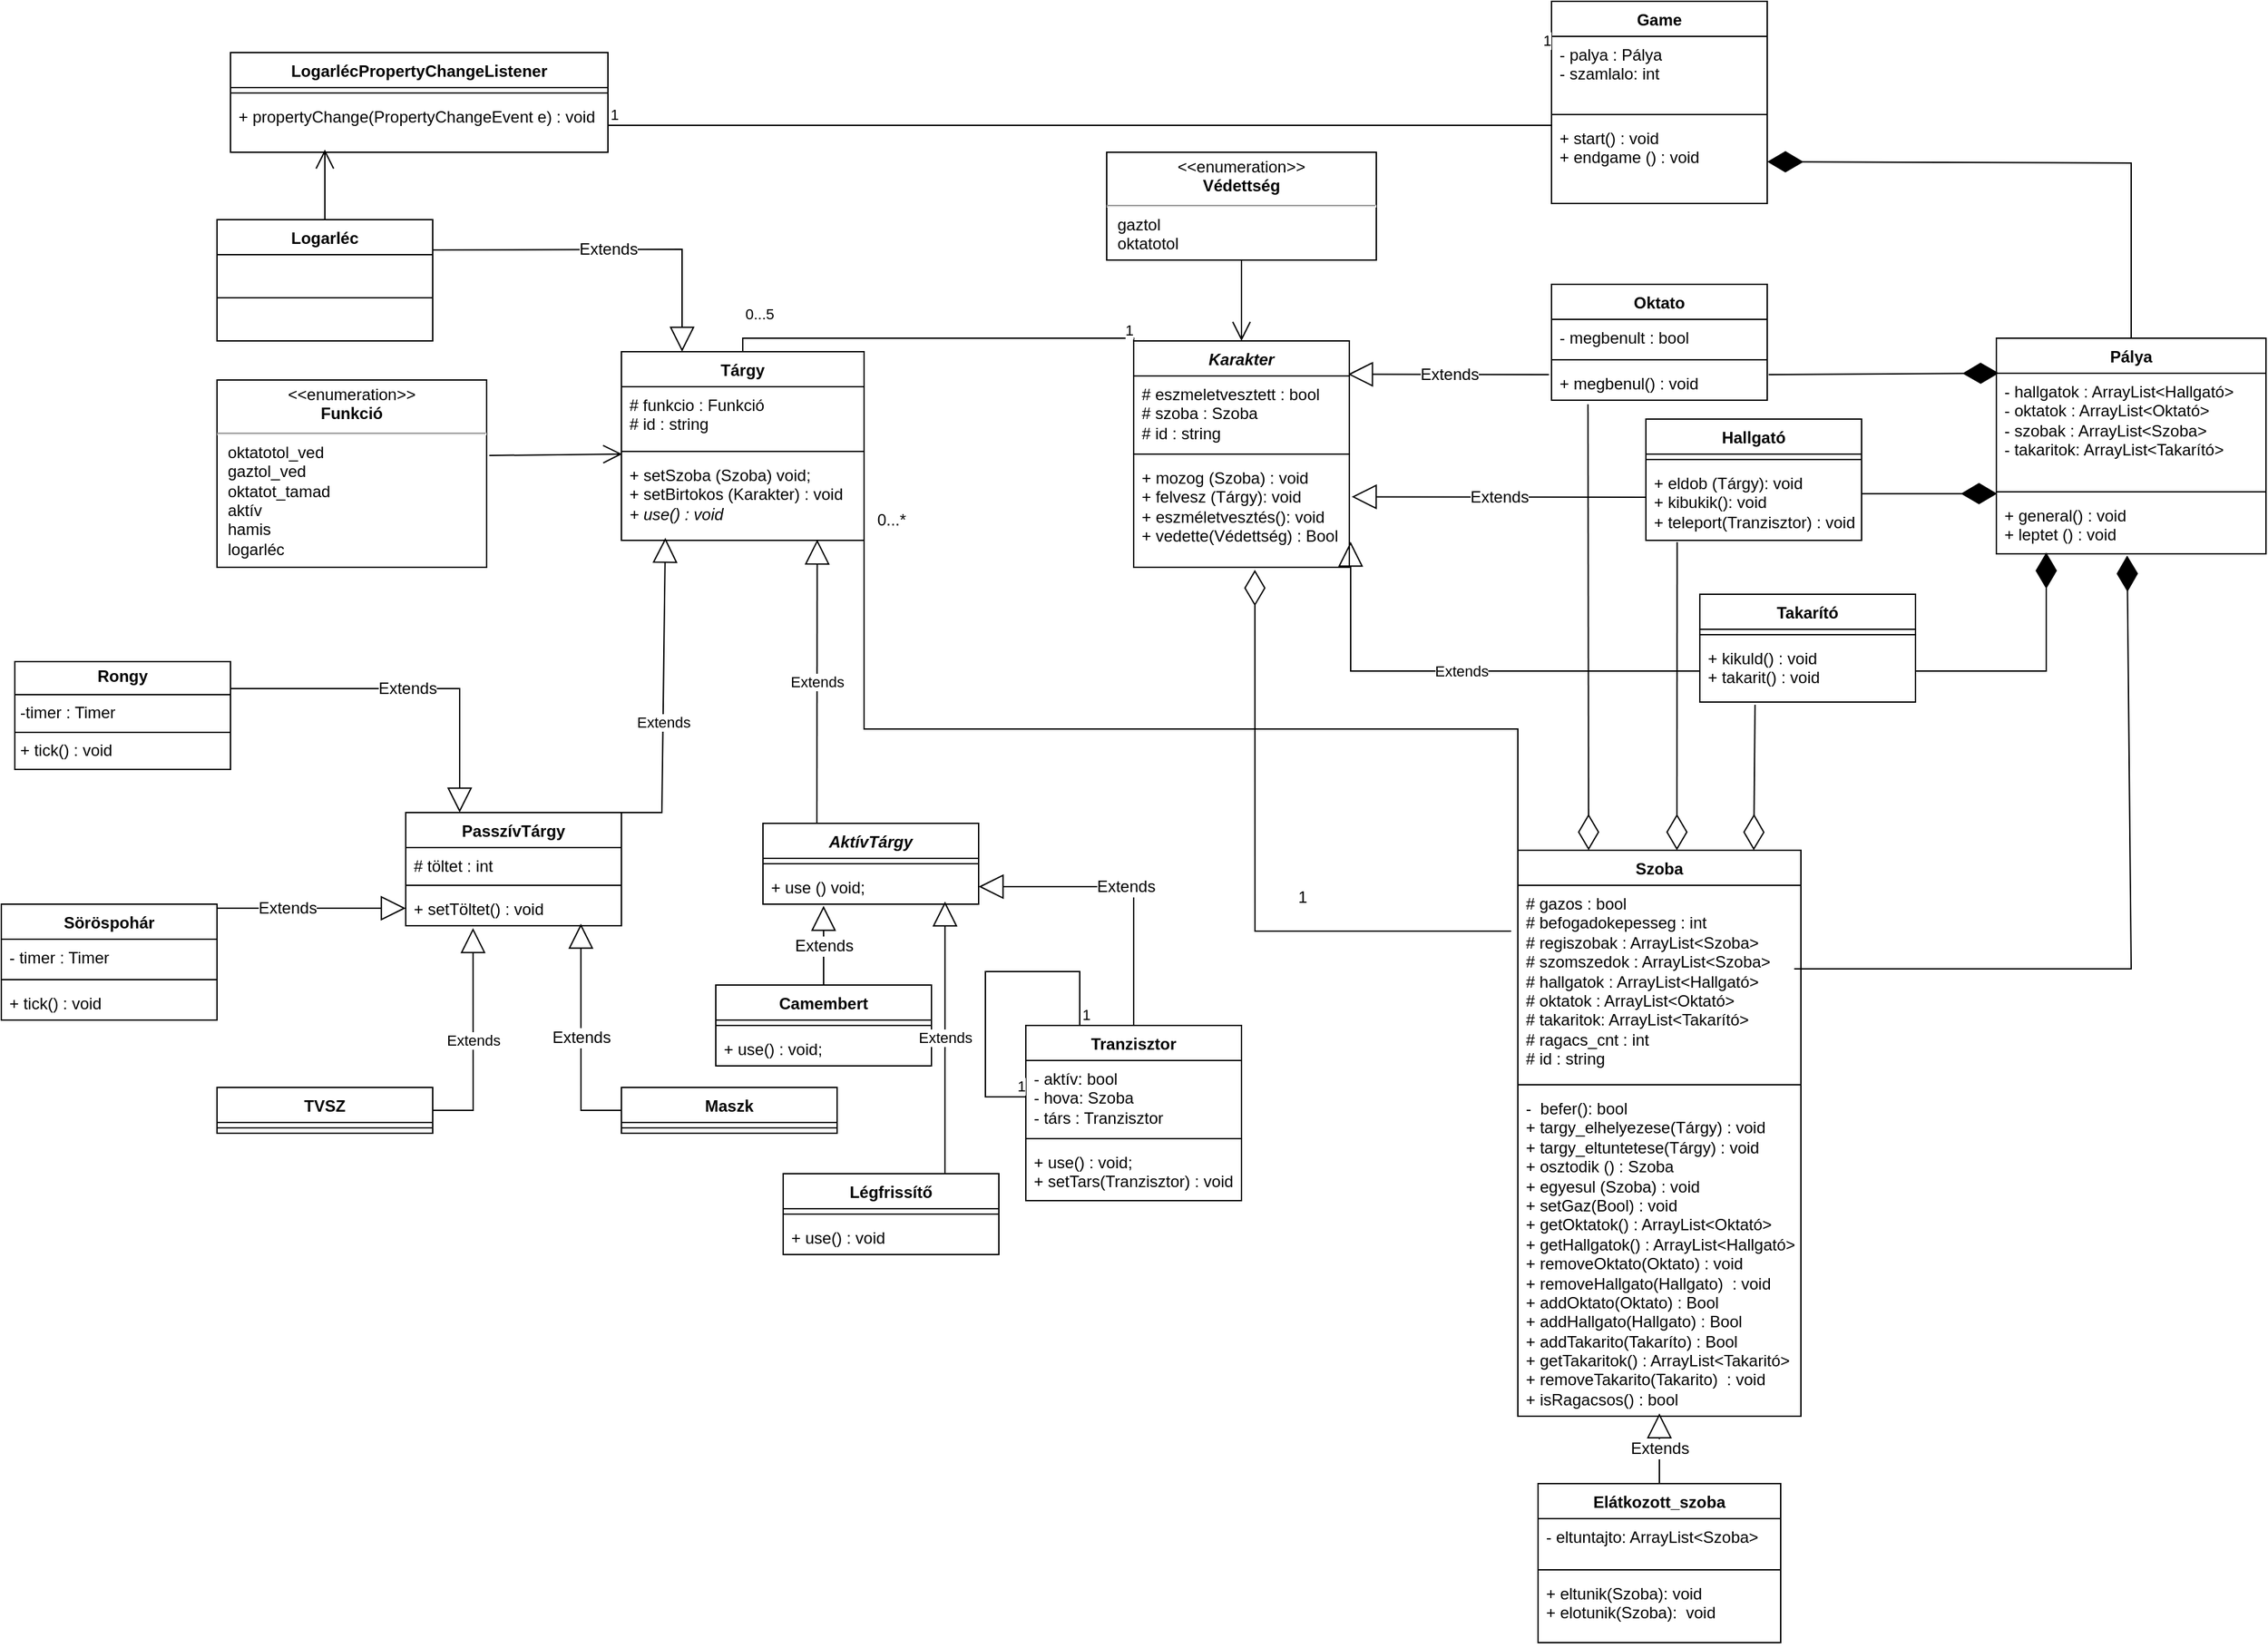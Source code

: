<mxfile version="24.2.2" type="device">
  <diagram id="C5RBs43oDa-KdzZeNtuy" name="Page-1">
    <mxGraphModel dx="3623" dy="2047" grid="1" gridSize="10" guides="1" tooltips="1" connect="1" arrows="1" fold="1" page="1" pageScale="1" pageWidth="827" pageHeight="1169" math="0" shadow="0">
      <root>
        <mxCell id="WIyWlLk6GJQsqaUBKTNV-0" />
        <mxCell id="WIyWlLk6GJQsqaUBKTNV-1" parent="WIyWlLk6GJQsqaUBKTNV-0" />
        <mxCell id="liVg2b1eHVzyyDHq6AiH-12" value="Hallgató" style="swimlane;fontStyle=1;align=center;verticalAlign=top;childLayout=stackLayout;horizontal=1;startSize=26;horizontalStack=0;resizeParent=1;resizeParentMax=0;resizeLast=0;collapsible=1;marginBottom=0;whiteSpace=wrap;html=1;" parent="WIyWlLk6GJQsqaUBKTNV-1" vertex="1">
          <mxGeometry x="-360" y="-360" width="160" height="90" as="geometry" />
        </mxCell>
        <mxCell id="liVg2b1eHVzyyDHq6AiH-14" value="" style="line;strokeWidth=1;fillColor=none;align=left;verticalAlign=middle;spacingTop=-1;spacingLeft=3;spacingRight=3;rotatable=0;labelPosition=right;points=[];portConstraint=eastwest;strokeColor=inherit;" parent="liVg2b1eHVzyyDHq6AiH-12" vertex="1">
          <mxGeometry y="26" width="160" height="8" as="geometry" />
        </mxCell>
        <mxCell id="liVg2b1eHVzyyDHq6AiH-15" value="+ eldob (Tárgy): void&lt;div&gt;+ kibukik(): void&lt;/div&gt;&lt;div&gt;+ teleport(Tranzisztor) : void&lt;br&gt;&lt;/div&gt;" style="text;strokeColor=none;fillColor=none;align=left;verticalAlign=top;spacingLeft=4;spacingRight=4;overflow=hidden;rotatable=0;points=[[0,0.5],[1,0.5]];portConstraint=eastwest;whiteSpace=wrap;html=1;" parent="liVg2b1eHVzyyDHq6AiH-12" vertex="1">
          <mxGeometry y="34" width="160" height="56" as="geometry" />
        </mxCell>
        <mxCell id="liVg2b1eHVzyyDHq6AiH-16" value="Extends" style="endArrow=block;endSize=16;endFill=0;html=1;rounded=0;fontSize=12;exitX=-0.012;exitY=0.269;exitDx=0;exitDy=0;entryX=0.994;entryY=-0.023;entryDx=0;entryDy=0;entryPerimeter=0;exitPerimeter=0;" parent="WIyWlLk6GJQsqaUBKTNV-1" source="n3vKGOncC0SrfQGByX44-4" target="liVg2b1eHVzyyDHq6AiH-5" edge="1">
          <mxGeometry width="160" relative="1" as="geometry">
            <mxPoint x="-430" y="-389" as="sourcePoint" />
            <mxPoint x="620" y="510" as="targetPoint" />
          </mxGeometry>
        </mxCell>
        <mxCell id="liVg2b1eHVzyyDHq6AiH-17" value="Extends" style="endArrow=block;endSize=16;endFill=0;html=1;rounded=0;fontSize=12;entryX=1.011;entryY=0.346;entryDx=0;entryDy=0;entryPerimeter=0;" parent="WIyWlLk6GJQsqaUBKTNV-1" target="liVg2b1eHVzyyDHq6AiH-7" edge="1">
          <mxGeometry width="160" relative="1" as="geometry">
            <mxPoint x="-360" y="-302" as="sourcePoint" />
            <mxPoint x="220" y="360" as="targetPoint" />
          </mxGeometry>
        </mxCell>
        <mxCell id="liVg2b1eHVzyyDHq6AiH-18" value="Tárgy" style="swimlane;fontStyle=1;align=center;verticalAlign=top;childLayout=stackLayout;horizontal=1;startSize=26;horizontalStack=0;resizeParent=1;resizeParentMax=0;resizeLast=0;collapsible=1;marginBottom=0;whiteSpace=wrap;html=1;" parent="WIyWlLk6GJQsqaUBKTNV-1" vertex="1">
          <mxGeometry x="-1120" y="-410" width="180" height="140" as="geometry" />
        </mxCell>
        <mxCell id="liVg2b1eHVzyyDHq6AiH-19" value="&lt;div&gt;&lt;span style=&quot;background-color: initial;&quot;&gt;# funkcio : Funkció&lt;/span&gt;&lt;br&gt;&lt;/div&gt;&lt;div&gt;# id : string&lt;/div&gt;" style="text;strokeColor=none;fillColor=none;align=left;verticalAlign=top;spacingLeft=4;spacingRight=4;overflow=hidden;rotatable=0;points=[[0,0.5],[1,0.5]];portConstraint=eastwest;whiteSpace=wrap;html=1;" parent="liVg2b1eHVzyyDHq6AiH-18" vertex="1">
          <mxGeometry y="26" width="180" height="44" as="geometry" />
        </mxCell>
        <mxCell id="liVg2b1eHVzyyDHq6AiH-20" value="" style="line;strokeWidth=1;fillColor=none;align=left;verticalAlign=middle;spacingTop=-1;spacingLeft=3;spacingRight=3;rotatable=0;labelPosition=right;points=[];portConstraint=eastwest;strokeColor=inherit;" parent="liVg2b1eHVzyyDHq6AiH-18" vertex="1">
          <mxGeometry y="70" width="180" height="8" as="geometry" />
        </mxCell>
        <mxCell id="liVg2b1eHVzyyDHq6AiH-21" value="+ setSzoba (Szoba) void;&lt;div&gt;+ setBirtokos (Karakter) : void&lt;/div&gt;&lt;div&gt;&lt;i&gt;+ use() : void&lt;/i&gt;&lt;/div&gt;&lt;div&gt;&lt;br&gt;&lt;/div&gt;" style="text;strokeColor=none;fillColor=none;align=left;verticalAlign=top;spacingLeft=4;spacingRight=4;overflow=hidden;rotatable=0;points=[[0,0.5],[1,0.5]];portConstraint=eastwest;whiteSpace=wrap;html=1;" parent="liVg2b1eHVzyyDHq6AiH-18" vertex="1">
          <mxGeometry y="78" width="180" height="62" as="geometry" />
        </mxCell>
        <mxCell id="liVg2b1eHVzyyDHq6AiH-22" value="Camembert" style="swimlane;fontStyle=1;align=center;verticalAlign=top;childLayout=stackLayout;horizontal=1;startSize=26;horizontalStack=0;resizeParent=1;resizeParentMax=0;resizeLast=0;collapsible=1;marginBottom=0;whiteSpace=wrap;html=1;" parent="WIyWlLk6GJQsqaUBKTNV-1" vertex="1">
          <mxGeometry x="-1050" y="60" width="160" height="60" as="geometry" />
        </mxCell>
        <mxCell id="liVg2b1eHVzyyDHq6AiH-24" value="" style="line;strokeWidth=1;fillColor=none;align=left;verticalAlign=middle;spacingTop=-1;spacingLeft=3;spacingRight=3;rotatable=0;labelPosition=right;points=[];portConstraint=eastwest;strokeColor=inherit;" parent="liVg2b1eHVzyyDHq6AiH-22" vertex="1">
          <mxGeometry y="26" width="160" height="8" as="geometry" />
        </mxCell>
        <mxCell id="liVg2b1eHVzyyDHq6AiH-25" value="+ use() : void;" style="text;strokeColor=none;fillColor=none;align=left;verticalAlign=top;spacingLeft=4;spacingRight=4;overflow=hidden;rotatable=0;points=[[0,0.5],[1,0.5]];portConstraint=eastwest;whiteSpace=wrap;html=1;" parent="liVg2b1eHVzyyDHq6AiH-22" vertex="1">
          <mxGeometry y="34" width="160" height="26" as="geometry" />
        </mxCell>
        <mxCell id="liVg2b1eHVzyyDHq6AiH-26" value="Tranzisztor" style="swimlane;fontStyle=1;align=center;verticalAlign=top;childLayout=stackLayout;horizontal=1;startSize=26;horizontalStack=0;resizeParent=1;resizeParentMax=0;resizeLast=0;collapsible=1;marginBottom=0;whiteSpace=wrap;html=1;" parent="WIyWlLk6GJQsqaUBKTNV-1" vertex="1">
          <mxGeometry x="-820" y="90" width="160" height="130" as="geometry" />
        </mxCell>
        <mxCell id="liVg2b1eHVzyyDHq6AiH-27" value="- aktív: bool&lt;br&gt;- hova: Szoba&lt;div&gt;- társ : Tranzisztor&lt;/div&gt;" style="text;strokeColor=none;fillColor=none;align=left;verticalAlign=top;spacingLeft=4;spacingRight=4;overflow=hidden;rotatable=0;points=[[0,0.5],[1,0.5]];portConstraint=eastwest;whiteSpace=wrap;html=1;" parent="liVg2b1eHVzyyDHq6AiH-26" vertex="1">
          <mxGeometry y="26" width="160" height="54" as="geometry" />
        </mxCell>
        <mxCell id="liVg2b1eHVzyyDHq6AiH-28" value="" style="line;strokeWidth=1;fillColor=none;align=left;verticalAlign=middle;spacingTop=-1;spacingLeft=3;spacingRight=3;rotatable=0;labelPosition=right;points=[];portConstraint=eastwest;strokeColor=inherit;" parent="liVg2b1eHVzyyDHq6AiH-26" vertex="1">
          <mxGeometry y="80" width="160" height="8" as="geometry" />
        </mxCell>
        <mxCell id="liVg2b1eHVzyyDHq6AiH-29" value="+ use() : void;&lt;div&gt;+ setTars(Tranzisztor) : void&lt;/div&gt;&lt;div&gt;&lt;br&gt;&lt;/div&gt;" style="text;strokeColor=none;fillColor=none;align=left;verticalAlign=top;spacingLeft=4;spacingRight=4;overflow=hidden;rotatable=0;points=[[0,0.5],[1,0.5]];portConstraint=eastwest;whiteSpace=wrap;html=1;" parent="liVg2b1eHVzyyDHq6AiH-26" vertex="1">
          <mxGeometry y="88" width="160" height="42" as="geometry" />
        </mxCell>
        <mxCell id="Wf1U9Wc8xrtjNbDkt5ti-0" value="" style="endArrow=none;html=1;edgeStyle=orthogonalEdgeStyle;rounded=0;exitX=0.25;exitY=0;exitDx=0;exitDy=0;entryX=0;entryY=0.5;entryDx=0;entryDy=0;" parent="liVg2b1eHVzyyDHq6AiH-26" source="liVg2b1eHVzyyDHq6AiH-26" target="liVg2b1eHVzyyDHq6AiH-27" edge="1">
          <mxGeometry relative="1" as="geometry">
            <mxPoint x="20" y="-230" as="sourcePoint" />
            <mxPoint x="180" y="-230" as="targetPoint" />
            <Array as="points">
              <mxPoint x="40" y="-40" />
              <mxPoint x="-30" y="-40" />
              <mxPoint x="-30" y="53" />
            </Array>
          </mxGeometry>
        </mxCell>
        <mxCell id="Wf1U9Wc8xrtjNbDkt5ti-1" value="1" style="edgeLabel;resizable=0;html=1;align=left;verticalAlign=bottom;" parent="Wf1U9Wc8xrtjNbDkt5ti-0" connectable="0" vertex="1">
          <mxGeometry x="-1" relative="1" as="geometry" />
        </mxCell>
        <mxCell id="Wf1U9Wc8xrtjNbDkt5ti-2" value="1" style="edgeLabel;resizable=0;html=1;align=right;verticalAlign=bottom;" parent="Wf1U9Wc8xrtjNbDkt5ti-0" connectable="0" vertex="1">
          <mxGeometry x="1" relative="1" as="geometry" />
        </mxCell>
        <mxCell id="liVg2b1eHVzyyDHq6AiH-30" value="Logarléc&lt;div&gt;&lt;br/&gt;&lt;/div&gt;" style="swimlane;fontStyle=1;align=center;verticalAlign=top;childLayout=stackLayout;horizontal=1;startSize=26;horizontalStack=0;resizeParent=1;resizeParentMax=0;resizeLast=0;collapsible=1;marginBottom=0;whiteSpace=wrap;html=1;" parent="WIyWlLk6GJQsqaUBKTNV-1" vertex="1">
          <mxGeometry x="-1420" y="-508" width="160" height="90" as="geometry" />
        </mxCell>
        <mxCell id="liVg2b1eHVzyyDHq6AiH-32" value="" style="line;strokeWidth=1;fillColor=none;align=left;verticalAlign=middle;spacingTop=-1;spacingLeft=3;spacingRight=3;rotatable=0;labelPosition=right;points=[];portConstraint=eastwest;strokeColor=inherit;" parent="liVg2b1eHVzyyDHq6AiH-30" vertex="1">
          <mxGeometry y="26" width="160" height="64" as="geometry" />
        </mxCell>
        <mxCell id="liVg2b1eHVzyyDHq6AiH-34" value="TVSZ" style="swimlane;fontStyle=1;align=center;verticalAlign=top;childLayout=stackLayout;horizontal=1;startSize=26;horizontalStack=0;resizeParent=1;resizeParentMax=0;resizeLast=0;collapsible=1;marginBottom=0;whiteSpace=wrap;html=1;" parent="WIyWlLk6GJQsqaUBKTNV-1" vertex="1">
          <mxGeometry x="-1420" y="136" width="160" height="34" as="geometry" />
        </mxCell>
        <mxCell id="liVg2b1eHVzyyDHq6AiH-36" value="" style="line;strokeWidth=1;fillColor=none;align=left;verticalAlign=middle;spacingTop=-1;spacingLeft=3;spacingRight=3;rotatable=0;labelPosition=right;points=[];portConstraint=eastwest;strokeColor=inherit;" parent="liVg2b1eHVzyyDHq6AiH-34" vertex="1">
          <mxGeometry y="26" width="160" height="8" as="geometry" />
        </mxCell>
        <mxCell id="liVg2b1eHVzyyDHq6AiH-42" value="Maszk" style="swimlane;fontStyle=1;align=center;verticalAlign=top;childLayout=stackLayout;horizontal=1;startSize=26;horizontalStack=0;resizeParent=1;resizeParentMax=0;resizeLast=0;collapsible=1;marginBottom=0;whiteSpace=wrap;html=1;" parent="WIyWlLk6GJQsqaUBKTNV-1" vertex="1">
          <mxGeometry x="-1120" y="136" width="160" height="34" as="geometry" />
        </mxCell>
        <mxCell id="liVg2b1eHVzyyDHq6AiH-44" value="" style="line;strokeWidth=1;fillColor=none;align=left;verticalAlign=middle;spacingTop=-1;spacingLeft=3;spacingRight=3;rotatable=0;labelPosition=right;points=[];portConstraint=eastwest;strokeColor=inherit;" parent="liVg2b1eHVzyyDHq6AiH-42" vertex="1">
          <mxGeometry y="26" width="160" height="8" as="geometry" />
        </mxCell>
        <mxCell id="liVg2b1eHVzyyDHq6AiH-46" value="Extends" style="endArrow=block;endSize=16;endFill=0;html=1;rounded=0;fontSize=12;exitX=1;exitY=0.25;exitDx=0;exitDy=0;entryX=0.25;entryY=0;entryDx=0;entryDy=0;" parent="WIyWlLk6GJQsqaUBKTNV-1" source="nEv1VGdcIawjLyDlPLkH-20" target="pNskKDqsRd7ZHqcQBM6l-7" edge="1">
          <mxGeometry width="160" relative="1" as="geometry">
            <mxPoint x="-1490" y="19" as="sourcePoint" />
            <mxPoint x="-1240" y="-110" as="targetPoint" />
            <Array as="points">
              <mxPoint x="-1240" y="-160" />
            </Array>
          </mxGeometry>
        </mxCell>
        <mxCell id="liVg2b1eHVzyyDHq6AiH-47" value="Extends" style="endArrow=block;endSize=16;endFill=0;html=1;rounded=0;fontSize=12;exitX=0;exitY=0.5;exitDx=0;exitDy=0;entryX=0.812;entryY=0.943;entryDx=0;entryDy=0;entryPerimeter=0;" parent="WIyWlLk6GJQsqaUBKTNV-1" source="liVg2b1eHVzyyDHq6AiH-42" target="pNskKDqsRd7ZHqcQBM6l-10" edge="1">
          <mxGeometry width="160" relative="1" as="geometry">
            <mxPoint x="100" y="480" as="sourcePoint" />
            <mxPoint x="170" y="299" as="targetPoint" />
            <Array as="points">
              <mxPoint x="-1150" y="153" />
            </Array>
          </mxGeometry>
        </mxCell>
        <mxCell id="liVg2b1eHVzyyDHq6AiH-48" value="Extends" style="endArrow=block;endSize=16;endFill=0;html=1;rounded=0;fontSize=12;exitX=1;exitY=0.5;exitDx=0;exitDy=0;entryX=0;entryY=0.5;entryDx=0;entryDy=0;" parent="WIyWlLk6GJQsqaUBKTNV-1" source="NIDK1t_xJrMDoPbovFkA-3" target="pNskKDqsRd7ZHqcQBM6l-10" edge="1">
          <mxGeometry width="160" relative="1" as="geometry">
            <mxPoint x="-1410" y="36" as="sourcePoint" />
            <mxPoint x="180" y="309" as="targetPoint" />
            <Array as="points">
              <mxPoint x="-1420" y="3" />
            </Array>
          </mxGeometry>
        </mxCell>
        <mxCell id="liVg2b1eHVzyyDHq6AiH-49" value="Extends" style="endArrow=block;endSize=16;endFill=0;html=1;rounded=0;fontSize=12;exitX=1;exitY=0.25;exitDx=0;exitDy=0;entryX=0.25;entryY=0;entryDx=0;entryDy=0;" parent="WIyWlLk6GJQsqaUBKTNV-1" source="liVg2b1eHVzyyDHq6AiH-30" target="liVg2b1eHVzyyDHq6AiH-18" edge="1">
          <mxGeometry width="160" relative="1" as="geometry">
            <mxPoint x="-1450" y="-53" as="sourcePoint" />
            <mxPoint x="190" y="320" as="targetPoint" />
            <Array as="points">
              <mxPoint x="-1075" y="-486" />
            </Array>
          </mxGeometry>
        </mxCell>
        <mxCell id="liVg2b1eHVzyyDHq6AiH-50" value="Extends" style="endArrow=block;endSize=16;endFill=0;html=1;rounded=0;fontSize=12;exitX=0.5;exitY=0;exitDx=0;exitDy=0;entryX=1;entryY=0.5;entryDx=0;entryDy=0;" parent="WIyWlLk6GJQsqaUBKTNV-1" source="liVg2b1eHVzyyDHq6AiH-26" target="pNskKDqsRd7ZHqcQBM6l-14" edge="1">
          <mxGeometry width="160" relative="1" as="geometry">
            <mxPoint x="130" y="510" as="sourcePoint" />
            <mxPoint x="200" y="329" as="targetPoint" />
            <Array as="points">
              <mxPoint x="-740" y="-13" />
            </Array>
          </mxGeometry>
        </mxCell>
        <mxCell id="liVg2b1eHVzyyDHq6AiH-51" value="Extends" style="endArrow=block;endSize=16;endFill=0;html=1;rounded=0;fontSize=12;exitX=0.5;exitY=0;exitDx=0;exitDy=0;entryX=0.281;entryY=1.048;entryDx=0;entryDy=0;entryPerimeter=0;" parent="WIyWlLk6GJQsqaUBKTNV-1" source="liVg2b1eHVzyyDHq6AiH-22" target="pNskKDqsRd7ZHqcQBM6l-14" edge="1">
          <mxGeometry width="160" relative="1" as="geometry">
            <mxPoint x="140" y="520" as="sourcePoint" />
            <mxPoint x="210" y="339" as="targetPoint" />
          </mxGeometry>
        </mxCell>
        <mxCell id="liVg2b1eHVzyyDHq6AiH-59" value="Pálya" style="swimlane;fontStyle=1;align=center;verticalAlign=top;childLayout=stackLayout;horizontal=1;startSize=26;horizontalStack=0;resizeParent=1;resizeParentMax=0;resizeLast=0;collapsible=1;marginBottom=0;whiteSpace=wrap;html=1;" parent="WIyWlLk6GJQsqaUBKTNV-1" vertex="1">
          <mxGeometry x="-100" y="-420" width="200" height="160" as="geometry" />
        </mxCell>
        <mxCell id="liVg2b1eHVzyyDHq6AiH-60" value="- hallgatok : ArrayList&amp;lt;Hallgató&amp;gt;&amp;nbsp;&lt;br&gt;- oktatok : ArrayList&amp;lt;Oktató&amp;gt;&lt;br&gt;- szobak : ArrayList&amp;lt;Szoba&amp;gt;&lt;div&gt;- takaritok: ArrayList&amp;lt;Takarító&amp;gt;&lt;br&gt;&lt;div&gt;&lt;br&gt;&lt;/div&gt;&lt;/div&gt;" style="text;strokeColor=none;fillColor=none;align=left;verticalAlign=top;spacingLeft=4;spacingRight=4;overflow=hidden;rotatable=0;points=[[0,0.5],[1,0.5]];portConstraint=eastwest;whiteSpace=wrap;html=1;" parent="liVg2b1eHVzyyDHq6AiH-59" vertex="1">
          <mxGeometry y="26" width="200" height="84" as="geometry" />
        </mxCell>
        <mxCell id="liVg2b1eHVzyyDHq6AiH-61" value="" style="line;strokeWidth=1;fillColor=none;align=left;verticalAlign=middle;spacingTop=-1;spacingLeft=3;spacingRight=3;rotatable=0;labelPosition=right;points=[];portConstraint=eastwest;strokeColor=inherit;" parent="liVg2b1eHVzyyDHq6AiH-59" vertex="1">
          <mxGeometry y="110" width="200" height="8" as="geometry" />
        </mxCell>
        <mxCell id="liVg2b1eHVzyyDHq6AiH-62" value="+ general() : void&lt;br&gt;+ leptet () : void" style="text;strokeColor=none;fillColor=none;align=left;verticalAlign=top;spacingLeft=4;spacingRight=4;overflow=hidden;rotatable=0;points=[[0,0.5],[1,0.5]];portConstraint=eastwest;whiteSpace=wrap;html=1;" parent="liVg2b1eHVzyyDHq6AiH-59" vertex="1">
          <mxGeometry y="118" width="200" height="42" as="geometry" />
        </mxCell>
        <mxCell id="liVg2b1eHVzyyDHq6AiH-67" value="Szoba" style="swimlane;fontStyle=1;align=center;verticalAlign=top;childLayout=stackLayout;horizontal=1;startSize=26;horizontalStack=0;resizeParent=1;resizeParentMax=0;resizeLast=0;collapsible=1;marginBottom=0;whiteSpace=wrap;html=1;" parent="WIyWlLk6GJQsqaUBKTNV-1" vertex="1">
          <mxGeometry x="-455" y="-40" width="210" height="420" as="geometry" />
        </mxCell>
        <mxCell id="liVg2b1eHVzyyDHq6AiH-68" value="# gazos : bool&lt;div&gt;# befogadokepesseg : int&lt;/div&gt;&lt;div&gt;# regiszobak : ArrayList&amp;lt;Szoba&amp;gt;&lt;/div&gt;&lt;div&gt;&lt;span style=&quot;background-color: initial;&quot;&gt;# szomszedok : ArrayList&amp;lt;Szoba&amp;gt;&lt;/span&gt;&lt;br&gt;&lt;/div&gt;&lt;div&gt;&lt;span style=&quot;background-color: initial;&quot;&gt;#&amp;nbsp;&lt;/span&gt;&lt;span style=&quot;background-color: initial;&quot;&gt;hallgatok : ArrayList&amp;lt;Hallgató&amp;gt;&amp;nbsp;&lt;/span&gt;&lt;/div&gt;# oktatok : ArrayList&amp;lt;Oktató&amp;gt;&lt;div&gt;# takaritok: ArrayList&amp;lt;Takarító&amp;gt;&lt;/div&gt;&lt;div&gt;# ragacs_cnt : int&lt;br&gt;&lt;div&gt;# id : string&lt;/div&gt;&lt;/div&gt;" style="text;strokeColor=none;fillColor=none;align=left;verticalAlign=top;spacingLeft=4;spacingRight=4;overflow=hidden;rotatable=0;points=[[0,0.5],[1,0.5]];portConstraint=eastwest;whiteSpace=wrap;html=1;" parent="liVg2b1eHVzyyDHq6AiH-67" vertex="1">
          <mxGeometry y="26" width="210" height="144" as="geometry" />
        </mxCell>
        <mxCell id="liVg2b1eHVzyyDHq6AiH-69" value="" style="line;strokeWidth=1;fillColor=none;align=left;verticalAlign=middle;spacingTop=-1;spacingLeft=3;spacingRight=3;rotatable=0;labelPosition=right;points=[];portConstraint=eastwest;strokeColor=inherit;" parent="liVg2b1eHVzyyDHq6AiH-67" vertex="1">
          <mxGeometry y="170" width="210" height="8" as="geometry" />
        </mxCell>
        <mxCell id="liVg2b1eHVzyyDHq6AiH-70" value="&lt;div&gt;-&amp;nbsp; befer(): bool&lt;/div&gt;+ targy_elhelyezese(Tárgy) : void&lt;br&gt;+ targy_eltuntetese(Tárgy) : void&lt;div&gt;+ osztodik () : Szoba&lt;/div&gt;&lt;div&gt;+ egyesul (Szoba) : void&lt;/div&gt;&lt;div&gt;+ setGaz(Bool) : void&lt;/div&gt;&lt;div&gt;+ getOktatok() : ArrayList&amp;lt;Oktató&amp;gt;&lt;/div&gt;&lt;div&gt;+ getHallgatok() : ArrayList&amp;lt;Hallgató&amp;gt;&lt;/div&gt;&lt;div&gt;&lt;div&gt;+ removeOktato(&lt;span style=&quot;background-color: initial;&quot;&gt;Oktato&lt;/span&gt;&lt;span style=&quot;background-color: initial;&quot;&gt;) : void&lt;/span&gt;&lt;/div&gt;&lt;div&gt;+ removeHallgato(Hallgato&lt;span style=&quot;background-color: initial;&quot;&gt;)&amp;nbsp; : void&lt;/span&gt;&lt;/div&gt;&lt;/div&gt;&lt;div&gt;&lt;div&gt;+ addOktato(Oktato) : Bool&lt;/div&gt;&lt;div&gt;+ addHallgato(Hallgato) : Bool&lt;/div&gt;&lt;/div&gt;&lt;div&gt;+&amp;nbsp;&lt;span style=&quot;background-color: initial;&quot;&gt;addTakarito(Takaríto) : Bool&lt;/span&gt;&lt;/div&gt;&lt;div&gt;+ getTakaritok() : ArrayList&amp;lt;Takaritó&amp;gt;&lt;span style=&quot;background-color: initial;&quot;&gt;&lt;br&gt;&lt;/span&gt;&lt;/div&gt;&lt;div&gt;+ removeTakarito(Takarito&lt;span style=&quot;background-color: initial;&quot;&gt;)&amp;nbsp; : void&lt;/span&gt;&lt;br&gt;&lt;/div&gt;&lt;div&gt;+ isRagacsos() : bool&lt;/div&gt;&lt;div&gt;&lt;br&gt;&lt;/div&gt;" style="text;strokeColor=none;fillColor=none;align=left;verticalAlign=top;spacingLeft=4;spacingRight=4;overflow=hidden;rotatable=0;points=[[0,0.5],[1,0.5]];portConstraint=eastwest;whiteSpace=wrap;html=1;" parent="liVg2b1eHVzyyDHq6AiH-67" vertex="1">
          <mxGeometry y="178" width="210" height="242" as="geometry" />
        </mxCell>
        <mxCell id="liVg2b1eHVzyyDHq6AiH-75" value="Elátkozott_szoba" style="swimlane;fontStyle=1;align=center;verticalAlign=top;childLayout=stackLayout;horizontal=1;startSize=26;horizontalStack=0;resizeParent=1;resizeParentMax=0;resizeLast=0;collapsible=1;marginBottom=0;whiteSpace=wrap;html=1;" parent="WIyWlLk6GJQsqaUBKTNV-1" vertex="1">
          <mxGeometry x="-440" y="430" width="180" height="118" as="geometry" />
        </mxCell>
        <mxCell id="liVg2b1eHVzyyDHq6AiH-76" value="- eltuntajto: ArrayList&amp;lt;Szoba&amp;gt;" style="text;strokeColor=none;fillColor=none;align=left;verticalAlign=top;spacingLeft=4;spacingRight=4;overflow=hidden;rotatable=0;points=[[0,0.5],[1,0.5]];portConstraint=eastwest;whiteSpace=wrap;html=1;" parent="liVg2b1eHVzyyDHq6AiH-75" vertex="1">
          <mxGeometry y="26" width="180" height="34" as="geometry" />
        </mxCell>
        <mxCell id="liVg2b1eHVzyyDHq6AiH-77" value="" style="line;strokeWidth=1;fillColor=none;align=left;verticalAlign=middle;spacingTop=-1;spacingLeft=3;spacingRight=3;rotatable=0;labelPosition=right;points=[];portConstraint=eastwest;strokeColor=inherit;" parent="liVg2b1eHVzyyDHq6AiH-75" vertex="1">
          <mxGeometry y="60" width="180" height="8" as="geometry" />
        </mxCell>
        <mxCell id="liVg2b1eHVzyyDHq6AiH-78" value="+ eltunik(Szoba): void&lt;br&gt;+ elotunik(Szoba):&amp;nbsp; void" style="text;strokeColor=none;fillColor=none;align=left;verticalAlign=top;spacingLeft=4;spacingRight=4;overflow=hidden;rotatable=0;points=[[0,0.5],[1,0.5]];portConstraint=eastwest;whiteSpace=wrap;html=1;" parent="liVg2b1eHVzyyDHq6AiH-75" vertex="1">
          <mxGeometry y="68" width="180" height="50" as="geometry" />
        </mxCell>
        <mxCell id="liVg2b1eHVzyyDHq6AiH-79" value="Extends" style="endArrow=block;endSize=16;endFill=0;html=1;rounded=0;fontSize=12;exitX=0.5;exitY=0;exitDx=0;exitDy=0;entryX=0.5;entryY=0.991;entryDx=0;entryDy=0;entryPerimeter=0;" parent="WIyWlLk6GJQsqaUBKTNV-1" source="liVg2b1eHVzyyDHq6AiH-75" target="liVg2b1eHVzyyDHq6AiH-70" edge="1">
          <mxGeometry width="160" relative="1" as="geometry">
            <mxPoint x="140" y="410" as="sourcePoint" />
            <mxPoint x="300" y="410" as="targetPoint" />
          </mxGeometry>
        </mxCell>
        <mxCell id="liVg2b1eHVzyyDHq6AiH-81" value="" style="endArrow=diamondThin;endFill=1;endSize=24;html=1;rounded=0;fontSize=12;entryX=0.485;entryY=1.029;entryDx=0;entryDy=0;entryPerimeter=0;" parent="WIyWlLk6GJQsqaUBKTNV-1" target="liVg2b1eHVzyyDHq6AiH-62" edge="1">
          <mxGeometry width="160" relative="1" as="geometry">
            <mxPoint x="-250" y="48" as="sourcePoint" />
            <mxPoint x="300" y="410" as="targetPoint" />
            <Array as="points">
              <mxPoint y="48" />
            </Array>
          </mxGeometry>
        </mxCell>
        <mxCell id="oWC7oMZhy6fv-q2rILfH-2" value="" style="endArrow=diamondThin;endFill=1;endSize=24;html=1;rounded=0;exitX=1.006;exitY=0.269;exitDx=0;exitDy=0;entryX=0.009;entryY=-0.001;entryDx=0;entryDy=0;entryPerimeter=0;exitPerimeter=0;" parent="WIyWlLk6GJQsqaUBKTNV-1" source="n3vKGOncC0SrfQGByX44-4" target="liVg2b1eHVzyyDHq6AiH-60" edge="1">
          <mxGeometry width="160" relative="1" as="geometry">
            <mxPoint x="-267.92" y="-369.008" as="sourcePoint" />
            <mxPoint x="-100" y="-352" as="targetPoint" />
          </mxGeometry>
        </mxCell>
        <mxCell id="oWC7oMZhy6fv-q2rILfH-3" value="Game" style="swimlane;fontStyle=1;align=center;verticalAlign=top;childLayout=stackLayout;horizontal=1;startSize=26;horizontalStack=0;resizeParent=1;resizeParentMax=0;resizeLast=0;collapsible=1;marginBottom=0;whiteSpace=wrap;html=1;" parent="WIyWlLk6GJQsqaUBKTNV-1" vertex="1">
          <mxGeometry x="-430" y="-670" width="160" height="150" as="geometry" />
        </mxCell>
        <mxCell id="oWC7oMZhy6fv-q2rILfH-4" value="- palya : Pálya&lt;br&gt;- szamlalo: int" style="text;strokeColor=none;fillColor=none;align=left;verticalAlign=top;spacingLeft=4;spacingRight=4;overflow=hidden;rotatable=0;points=[[0,0.5],[1,0.5]];portConstraint=eastwest;whiteSpace=wrap;html=1;" parent="oWC7oMZhy6fv-q2rILfH-3" vertex="1">
          <mxGeometry y="26" width="160" height="54" as="geometry" />
        </mxCell>
        <mxCell id="oWC7oMZhy6fv-q2rILfH-5" value="" style="line;strokeWidth=1;fillColor=none;align=left;verticalAlign=middle;spacingTop=-1;spacingLeft=3;spacingRight=3;rotatable=0;labelPosition=right;points=[];portConstraint=eastwest;strokeColor=inherit;" parent="oWC7oMZhy6fv-q2rILfH-3" vertex="1">
          <mxGeometry y="80" width="160" height="8" as="geometry" />
        </mxCell>
        <mxCell id="oWC7oMZhy6fv-q2rILfH-6" value="+ start() : void&lt;div&gt;+ endgame () : void&lt;/div&gt;" style="text;strokeColor=none;fillColor=none;align=left;verticalAlign=top;spacingLeft=4;spacingRight=4;overflow=hidden;rotatable=0;points=[[0,0.5],[1,0.5]];portConstraint=eastwest;whiteSpace=wrap;html=1;" parent="oWC7oMZhy6fv-q2rILfH-3" vertex="1">
          <mxGeometry y="88" width="160" height="62" as="geometry" />
        </mxCell>
        <mxCell id="oWC7oMZhy6fv-q2rILfH-7" value="" style="endArrow=diamondThin;endFill=1;endSize=24;html=1;rounded=0;exitX=0.5;exitY=0;exitDx=0;exitDy=0;entryX=1;entryY=0.5;entryDx=0;entryDy=0;" parent="WIyWlLk6GJQsqaUBKTNV-1" source="liVg2b1eHVzyyDHq6AiH-59" target="oWC7oMZhy6fv-q2rILfH-6" edge="1">
          <mxGeometry width="160" relative="1" as="geometry">
            <mxPoint x="-170" y="10" as="sourcePoint" />
            <mxPoint x="-10" y="10" as="targetPoint" />
            <Array as="points">
              <mxPoint y="-550" />
            </Array>
          </mxGeometry>
        </mxCell>
        <mxCell id="-bQDTAkJQ9zsYE_li5oX-1" value="" style="endArrow=diamondThin;endFill=1;endSize=24;html=1;rounded=0;exitX=1.002;exitY=0.381;exitDx=0;exitDy=0;entryX=0.003;entryY=-0.063;entryDx=0;entryDy=0;entryPerimeter=0;exitPerimeter=0;" parent="WIyWlLk6GJQsqaUBKTNV-1" source="liVg2b1eHVzyyDHq6AiH-15" target="liVg2b1eHVzyyDHq6AiH-62" edge="1">
          <mxGeometry width="160" relative="1" as="geometry">
            <mxPoint x="19" y="80" as="sourcePoint" />
            <mxPoint x="-480" y="74" as="targetPoint" />
          </mxGeometry>
        </mxCell>
        <mxCell id="liVg2b1eHVzyyDHq6AiH-4" value="&lt;i&gt;Karakter&lt;/i&gt;" style="swimlane;fontStyle=1;align=center;verticalAlign=top;childLayout=stackLayout;horizontal=1;startSize=26;horizontalStack=0;resizeParent=1;resizeParentMax=0;resizeLast=0;collapsible=1;marginBottom=0;whiteSpace=wrap;html=1;" parent="WIyWlLk6GJQsqaUBKTNV-1" vertex="1">
          <mxGeometry x="-740" y="-418" width="160" height="168" as="geometry" />
        </mxCell>
        <mxCell id="liVg2b1eHVzyyDHq6AiH-5" value="&lt;div&gt;# eszmeletvesztett : bool&lt;/div&gt;&lt;div&gt;# szoba : Szoba&lt;/div&gt;&lt;div&gt;# id : string&lt;/div&gt;" style="text;strokeColor=none;fillColor=none;align=left;verticalAlign=top;spacingLeft=4;spacingRight=4;overflow=hidden;rotatable=0;points=[[0,0.5],[1,0.5]];portConstraint=eastwest;whiteSpace=wrap;html=1;" parent="liVg2b1eHVzyyDHq6AiH-4" vertex="1">
          <mxGeometry y="26" width="160" height="54" as="geometry" />
        </mxCell>
        <mxCell id="liVg2b1eHVzyyDHq6AiH-6" value="" style="line;strokeWidth=1;fillColor=none;align=left;verticalAlign=middle;spacingTop=-1;spacingLeft=3;spacingRight=3;rotatable=0;labelPosition=right;points=[];portConstraint=eastwest;strokeColor=inherit;" parent="liVg2b1eHVzyyDHq6AiH-4" vertex="1">
          <mxGeometry y="80" width="160" height="8" as="geometry" />
        </mxCell>
        <mxCell id="liVg2b1eHVzyyDHq6AiH-7" value="+ mozog (Szoba) : void&lt;div&gt;+ felvesz (Tárgy): void&lt;/div&gt;&lt;div&gt;+ eszméletvesztés(): void&lt;/div&gt;&lt;div&gt;+ vedette(Védettség) : Bool&lt;/div&gt;&lt;div&gt;&lt;br&gt;&lt;/div&gt;" style="text;strokeColor=none;fillColor=none;align=left;verticalAlign=top;spacingLeft=4;spacingRight=4;overflow=hidden;rotatable=0;points=[[0,0.5],[1,0.5]];portConstraint=eastwest;whiteSpace=wrap;html=1;" parent="liVg2b1eHVzyyDHq6AiH-4" vertex="1">
          <mxGeometry y="88" width="160" height="80" as="geometry" />
        </mxCell>
        <mxCell id="0_Wz5i9tecj55m4EXG1f-8" value="" style="endArrow=none;html=1;edgeStyle=orthogonalEdgeStyle;rounded=0;exitX=0.5;exitY=0;exitDx=0;exitDy=0;entryX=0;entryY=0;entryDx=0;entryDy=0;" parent="WIyWlLk6GJQsqaUBKTNV-1" source="liVg2b1eHVzyyDHq6AiH-18" target="liVg2b1eHVzyyDHq6AiH-4" edge="1">
          <mxGeometry relative="1" as="geometry">
            <mxPoint x="-800" y="-110" as="sourcePoint" />
            <mxPoint x="-640" y="-110" as="targetPoint" />
          </mxGeometry>
        </mxCell>
        <mxCell id="0_Wz5i9tecj55m4EXG1f-9" value="0...5" style="edgeLabel;resizable=0;html=1;align=left;verticalAlign=bottom;" parent="0_Wz5i9tecj55m4EXG1f-8" connectable="0" vertex="1">
          <mxGeometry x="-1" relative="1" as="geometry">
            <mxPoint y="-20" as="offset" />
          </mxGeometry>
        </mxCell>
        <mxCell id="0_Wz5i9tecj55m4EXG1f-10" value="1" style="edgeLabel;resizable=0;html=1;align=right;verticalAlign=bottom;" parent="0_Wz5i9tecj55m4EXG1f-8" connectable="0" vertex="1">
          <mxGeometry x="1" relative="1" as="geometry" />
        </mxCell>
        <mxCell id="0_Wz5i9tecj55m4EXG1f-15" value="" style="endArrow=none;html=1;edgeStyle=orthogonalEdgeStyle;rounded=0;entryX=1;entryY=0.5;entryDx=0;entryDy=0;exitX=0;exitY=0.5;exitDx=0;exitDy=0;" parent="WIyWlLk6GJQsqaUBKTNV-1" source="liVg2b1eHVzyyDHq6AiH-68" target="liVg2b1eHVzyyDHq6AiH-19" edge="1">
          <mxGeometry relative="1" as="geometry">
            <mxPoint x="-770" y="55" as="sourcePoint" />
            <mxPoint x="-680" y="-162" as="targetPoint" />
            <Array as="points">
              <mxPoint x="-455" y="-130" />
              <mxPoint x="-940" y="-130" />
            </Array>
          </mxGeometry>
        </mxCell>
        <mxCell id="0_Wz5i9tecj55m4EXG1f-18" value="0...*" style="text;html=1;align=center;verticalAlign=middle;resizable=0;points=[];autosize=1;strokeColor=none;fillColor=none;" parent="WIyWlLk6GJQsqaUBKTNV-1" vertex="1">
          <mxGeometry x="-940" y="-300" width="40" height="30" as="geometry" />
        </mxCell>
        <mxCell id="0_Wz5i9tecj55m4EXG1f-19" value="1" style="text;html=1;align=center;verticalAlign=middle;resizable=0;points=[];autosize=1;strokeColor=none;fillColor=none;" parent="WIyWlLk6GJQsqaUBKTNV-1" vertex="1">
          <mxGeometry x="-630" y="-20" width="30" height="30" as="geometry" />
        </mxCell>
        <mxCell id="SHIyQYG6_gC0C1P-3Kvj-0" value="LogarlécPropertyChangeListener" style="swimlane;fontStyle=1;align=center;verticalAlign=top;childLayout=stackLayout;horizontal=1;startSize=26;horizontalStack=0;resizeParent=1;resizeParentMax=0;resizeLast=0;collapsible=1;marginBottom=0;whiteSpace=wrap;html=1;" parent="WIyWlLk6GJQsqaUBKTNV-1" vertex="1">
          <mxGeometry x="-1410" y="-632" width="280" height="74" as="geometry" />
        </mxCell>
        <mxCell id="SHIyQYG6_gC0C1P-3Kvj-2" value="" style="line;strokeWidth=1;fillColor=none;align=left;verticalAlign=middle;spacingTop=-1;spacingLeft=3;spacingRight=3;rotatable=0;labelPosition=right;points=[];portConstraint=eastwest;strokeColor=inherit;" parent="SHIyQYG6_gC0C1P-3Kvj-0" vertex="1">
          <mxGeometry y="26" width="280" height="8" as="geometry" />
        </mxCell>
        <mxCell id="SHIyQYG6_gC0C1P-3Kvj-3" value="+ propertyChange(PropertyChangeEvent e) : void" style="text;strokeColor=none;fillColor=none;align=left;verticalAlign=top;spacingLeft=4;spacingRight=4;overflow=hidden;rotatable=0;points=[[0,0.5],[1,0.5]];portConstraint=eastwest;whiteSpace=wrap;html=1;" parent="SHIyQYG6_gC0C1P-3Kvj-0" vertex="1">
          <mxGeometry y="34" width="280" height="40" as="geometry" />
        </mxCell>
        <mxCell id="SHIyQYG6_gC0C1P-3Kvj-8" value="" style="endArrow=open;endFill=1;endSize=12;html=1;rounded=0;exitX=0.5;exitY=0;exitDx=0;exitDy=0;" parent="WIyWlLk6GJQsqaUBKTNV-1" source="liVg2b1eHVzyyDHq6AiH-30" edge="1">
          <mxGeometry width="160" relative="1" as="geometry">
            <mxPoint x="-1040" y="-150" as="sourcePoint" />
            <mxPoint x="-1340" y="-560" as="targetPoint" />
          </mxGeometry>
        </mxCell>
        <mxCell id="pNskKDqsRd7ZHqcQBM6l-3" value="" style="endArrow=none;html=1;edgeStyle=orthogonalEdgeStyle;rounded=0;exitX=1;exitY=0.5;exitDx=0;exitDy=0;entryX=0;entryY=0.206;entryDx=0;entryDy=0;entryPerimeter=0;" parent="WIyWlLk6GJQsqaUBKTNV-1" source="SHIyQYG6_gC0C1P-3Kvj-3" target="oWC7oMZhy6fv-q2rILfH-4" edge="1">
          <mxGeometry relative="1" as="geometry">
            <mxPoint x="-980" y="-381" as="sourcePoint" />
            <mxPoint x="-450" y="-613" as="targetPoint" />
            <Array as="points">
              <mxPoint x="-430" y="-578" />
            </Array>
          </mxGeometry>
        </mxCell>
        <mxCell id="pNskKDqsRd7ZHqcQBM6l-4" value="1" style="edgeLabel;resizable=0;html=1;align=left;verticalAlign=bottom;" parent="pNskKDqsRd7ZHqcQBM6l-3" connectable="0" vertex="1">
          <mxGeometry x="-1" relative="1" as="geometry" />
        </mxCell>
        <mxCell id="pNskKDqsRd7ZHqcQBM6l-5" value="1" style="edgeLabel;resizable=0;html=1;align=right;verticalAlign=bottom;" parent="pNskKDqsRd7ZHqcQBM6l-3" connectable="0" vertex="1">
          <mxGeometry x="1" relative="1" as="geometry" />
        </mxCell>
        <mxCell id="pNskKDqsRd7ZHqcQBM6l-11" value="&lt;i&gt;AktívTárgy&lt;/i&gt;" style="swimlane;fontStyle=1;align=center;verticalAlign=top;childLayout=stackLayout;horizontal=1;startSize=26;horizontalStack=0;resizeParent=1;resizeParentMax=0;resizeLast=0;collapsible=1;marginBottom=0;whiteSpace=wrap;html=1;" parent="WIyWlLk6GJQsqaUBKTNV-1" vertex="1">
          <mxGeometry x="-1015" y="-60" width="160" height="60" as="geometry" />
        </mxCell>
        <mxCell id="pNskKDqsRd7ZHqcQBM6l-13" value="" style="line;strokeWidth=1;fillColor=none;align=left;verticalAlign=middle;spacingTop=-1;spacingLeft=3;spacingRight=3;rotatable=0;labelPosition=right;points=[];portConstraint=eastwest;strokeColor=inherit;" parent="pNskKDqsRd7ZHqcQBM6l-11" vertex="1">
          <mxGeometry y="26" width="160" height="8" as="geometry" />
        </mxCell>
        <mxCell id="pNskKDqsRd7ZHqcQBM6l-14" value="&lt;div&gt;+ use () void;&lt;br&gt;&lt;/div&gt;" style="text;strokeColor=none;fillColor=none;align=left;verticalAlign=top;spacingLeft=4;spacingRight=4;overflow=hidden;rotatable=0;points=[[0,0.5],[1,0.5]];portConstraint=eastwest;whiteSpace=wrap;html=1;" parent="pNskKDqsRd7ZHqcQBM6l-11" vertex="1">
          <mxGeometry y="34" width="160" height="26" as="geometry" />
        </mxCell>
        <mxCell id="pNskKDqsRd7ZHqcQBM6l-7" value="PasszívTárgy" style="swimlane;fontStyle=1;align=center;verticalAlign=top;childLayout=stackLayout;horizontal=1;startSize=26;horizontalStack=0;resizeParent=1;resizeParentMax=0;resizeLast=0;collapsible=1;marginBottom=0;whiteSpace=wrap;html=1;" parent="WIyWlLk6GJQsqaUBKTNV-1" vertex="1">
          <mxGeometry x="-1280" y="-68" width="160" height="84" as="geometry" />
        </mxCell>
        <mxCell id="pNskKDqsRd7ZHqcQBM6l-8" value="# töltet : int&lt;div&gt;&lt;br&gt;&lt;/div&gt;" style="text;strokeColor=none;fillColor=none;align=left;verticalAlign=top;spacingLeft=4;spacingRight=4;overflow=hidden;rotatable=0;points=[[0,0.5],[1,0.5]];portConstraint=eastwest;whiteSpace=wrap;html=1;" parent="pNskKDqsRd7ZHqcQBM6l-7" vertex="1">
          <mxGeometry y="26" width="160" height="24" as="geometry" />
        </mxCell>
        <mxCell id="pNskKDqsRd7ZHqcQBM6l-9" value="" style="line;strokeWidth=1;fillColor=none;align=left;verticalAlign=middle;spacingTop=-1;spacingLeft=3;spacingRight=3;rotatable=0;labelPosition=right;points=[];portConstraint=eastwest;strokeColor=inherit;" parent="pNskKDqsRd7ZHqcQBM6l-7" vertex="1">
          <mxGeometry y="50" width="160" height="8" as="geometry" />
        </mxCell>
        <mxCell id="pNskKDqsRd7ZHqcQBM6l-10" value="+ setTöltet() : void" style="text;strokeColor=none;fillColor=none;align=left;verticalAlign=top;spacingLeft=4;spacingRight=4;overflow=hidden;rotatable=0;points=[[0,0.5],[1,0.5]];portConstraint=eastwest;whiteSpace=wrap;html=1;" parent="pNskKDqsRd7ZHqcQBM6l-7" vertex="1">
          <mxGeometry y="58" width="160" height="26" as="geometry" />
        </mxCell>
        <mxCell id="pNskKDqsRd7ZHqcQBM6l-16" value="Extends" style="endArrow=block;endSize=16;endFill=0;html=1;rounded=0;exitX=0.75;exitY=0;exitDx=0;exitDy=0;entryX=0.181;entryY=0.97;entryDx=0;entryDy=0;entryPerimeter=0;" parent="WIyWlLk6GJQsqaUBKTNV-1" source="pNskKDqsRd7ZHqcQBM6l-7" target="liVg2b1eHVzyyDHq6AiH-21" edge="1">
          <mxGeometry width="160" relative="1" as="geometry">
            <mxPoint x="-1160" y="10" as="sourcePoint" />
            <mxPoint x="-1000" y="10" as="targetPoint" />
            <Array as="points">
              <mxPoint x="-1090" y="-68" />
            </Array>
          </mxGeometry>
        </mxCell>
        <mxCell id="pNskKDqsRd7ZHqcQBM6l-17" value="Extends" style="endArrow=block;endSize=16;endFill=0;html=1;rounded=0;exitX=0.25;exitY=0;exitDx=0;exitDy=0;entryX=0.807;entryY=0.991;entryDx=0;entryDy=0;entryPerimeter=0;" parent="WIyWlLk6GJQsqaUBKTNV-1" source="pNskKDqsRd7ZHqcQBM6l-11" target="liVg2b1eHVzyyDHq6AiH-21" edge="1">
          <mxGeometry width="160" relative="1" as="geometry">
            <mxPoint x="-1150" y="-58" as="sourcePoint" />
            <mxPoint x="-1069" y="-179" as="targetPoint" />
          </mxGeometry>
        </mxCell>
        <mxCell id="Wf1U9Wc8xrtjNbDkt5ti-3" value="" style="endArrow=diamondThin;endFill=0;endSize=24;html=1;rounded=0;entryX=0.562;entryY=1.023;entryDx=0;entryDy=0;entryPerimeter=0;" parent="WIyWlLk6GJQsqaUBKTNV-1" target="liVg2b1eHVzyyDHq6AiH-7" edge="1">
          <mxGeometry width="160" relative="1" as="geometry">
            <mxPoint x="-460" y="20" as="sourcePoint" />
            <mxPoint x="-440" y="-150" as="targetPoint" />
            <Array as="points">
              <mxPoint x="-650" y="20" />
            </Array>
          </mxGeometry>
        </mxCell>
        <mxCell id="Wf1U9Wc8xrtjNbDkt5ti-4" value="" style="endArrow=diamondThin;endFill=0;endSize=24;html=1;rounded=0;exitX=0.145;exitY=1.023;exitDx=0;exitDy=0;exitPerimeter=0;" parent="WIyWlLk6GJQsqaUBKTNV-1" source="liVg2b1eHVzyyDHq6AiH-15" edge="1">
          <mxGeometry width="160" relative="1" as="geometry">
            <mxPoint x="-690" y="-210" as="sourcePoint" />
            <mxPoint x="-337" y="-40" as="targetPoint" />
          </mxGeometry>
        </mxCell>
        <mxCell id="Wf1U9Wc8xrtjNbDkt5ti-5" value="" style="endArrow=diamondThin;endFill=0;endSize=24;html=1;rounded=0;entryX=0.25;entryY=0;entryDx=0;entryDy=0;exitX=0.169;exitY=1.115;exitDx=0;exitDy=0;exitPerimeter=0;" parent="WIyWlLk6GJQsqaUBKTNV-1" source="n3vKGOncC0SrfQGByX44-4" target="liVg2b1eHVzyyDHq6AiH-67" edge="1">
          <mxGeometry width="160" relative="1" as="geometry">
            <mxPoint x="-402" y="-380" as="sourcePoint" />
            <mxPoint x="-395" y="-210" as="targetPoint" />
          </mxGeometry>
        </mxCell>
        <mxCell id="nEv1VGdcIawjLyDlPLkH-10" value="&lt;p style=&quot;margin:0px;margin-top:4px;text-align:center;&quot;&gt;&amp;lt;&amp;lt;enumeration&amp;gt;&amp;gt;&lt;br&gt;&lt;b&gt;Védettség&lt;/b&gt;&lt;/p&gt;&lt;hr&gt;&lt;p style=&quot;margin:0px;margin-left:8px;text-align:left;&quot;&gt;gaztol&lt;br&gt;oktatotol&lt;/p&gt;" style="shape=rect;html=1;overflow=fill;whiteSpace=wrap;" parent="WIyWlLk6GJQsqaUBKTNV-1" vertex="1">
          <mxGeometry x="-760" y="-558" width="200" height="80" as="geometry" />
        </mxCell>
        <mxCell id="nEv1VGdcIawjLyDlPLkH-11" value="&lt;p style=&quot;margin:0px;margin-top:4px;text-align:center;&quot;&gt;&amp;lt;&amp;lt;enumeration&amp;gt;&amp;gt;&lt;br&gt;&lt;b&gt;Funkció&lt;/b&gt;&lt;/p&gt;&lt;hr&gt;&lt;p style=&quot;margin:0px;margin-left:8px;text-align:left;&quot;&gt;oktatotol_ved&lt;br&gt;gaztol_ved&lt;/p&gt;&lt;p style=&quot;margin:0px;margin-left:8px;text-align:left;&quot;&gt;oktatot_tamad&lt;/p&gt;&lt;p style=&quot;margin:0px;margin-left:8px;text-align:left;&quot;&gt;aktív&lt;/p&gt;&lt;p style=&quot;margin:0px;margin-left:8px;text-align:left;&quot;&gt;hamis&lt;/p&gt;&lt;p style=&quot;margin:0px;margin-left:8px;text-align:left;&quot;&gt;logarléc&lt;/p&gt;" style="shape=rect;html=1;overflow=fill;whiteSpace=wrap;" parent="WIyWlLk6GJQsqaUBKTNV-1" vertex="1">
          <mxGeometry x="-1420" y="-389" width="200" height="139" as="geometry" />
        </mxCell>
        <mxCell id="nEv1VGdcIawjLyDlPLkH-17" value="" style="endArrow=open;endFill=1;endSize=12;html=1;rounded=0;exitX=0.5;exitY=1;exitDx=0;exitDy=0;entryX=0.5;entryY=0;entryDx=0;entryDy=0;" parent="WIyWlLk6GJQsqaUBKTNV-1" source="nEv1VGdcIawjLyDlPLkH-10" target="liVg2b1eHVzyyDHq6AiH-4" edge="1">
          <mxGeometry width="160" relative="1" as="geometry">
            <mxPoint x="-1050" y="-250" as="sourcePoint" />
            <mxPoint x="-890" y="-250" as="targetPoint" />
          </mxGeometry>
        </mxCell>
        <mxCell id="nEv1VGdcIawjLyDlPLkH-18" value="" style="endArrow=open;endFill=1;endSize=12;html=1;rounded=0;exitX=1.01;exitY=0.403;exitDx=0;exitDy=0;entryX=0.003;entryY=0.743;entryDx=0;entryDy=0;entryPerimeter=0;exitPerimeter=0;" parent="WIyWlLk6GJQsqaUBKTNV-1" source="nEv1VGdcIawjLyDlPLkH-11" target="liVg2b1eHVzyyDHq6AiH-20" edge="1">
          <mxGeometry width="160" relative="1" as="geometry">
            <mxPoint x="-1050" y="-160" as="sourcePoint" />
            <mxPoint x="-890" y="-160" as="targetPoint" />
            <Array as="points" />
          </mxGeometry>
        </mxCell>
        <mxCell id="nEv1VGdcIawjLyDlPLkH-20" value="&lt;p style=&quot;margin:0px;margin-top:4px;text-align:center;&quot;&gt;&lt;b&gt;Rongy&lt;/b&gt;&lt;/p&gt;&lt;hr size=&quot;1&quot; style=&quot;border-style:solid;&quot;&gt;&lt;p style=&quot;margin:0px;margin-left:4px;&quot;&gt;-timer : Timer&lt;/p&gt;&lt;hr size=&quot;1&quot; style=&quot;border-style:solid;&quot;&gt;&lt;p style=&quot;margin:0px;margin-left:4px;&quot;&gt;+ tick() : void&lt;br&gt;&lt;/p&gt;" style="verticalAlign=top;align=left;overflow=fill;html=1;whiteSpace=wrap;" parent="WIyWlLk6GJQsqaUBKTNV-1" vertex="1">
          <mxGeometry x="-1570" y="-180" width="160" height="80" as="geometry" />
        </mxCell>
        <mxCell id="nEv1VGdcIawjLyDlPLkH-30" value="Extends" style="endArrow=block;endSize=16;endFill=0;html=1;rounded=0;exitX=1;exitY=0.5;exitDx=0;exitDy=0;entryX=0.312;entryY=1.066;entryDx=0;entryDy=0;entryPerimeter=0;" parent="WIyWlLk6GJQsqaUBKTNV-1" source="liVg2b1eHVzyyDHq6AiH-34" target="pNskKDqsRd7ZHqcQBM6l-10" edge="1">
          <mxGeometry width="160" relative="1" as="geometry">
            <mxPoint x="-780" y="-30" as="sourcePoint" />
            <mxPoint x="-620" y="-30" as="targetPoint" />
            <Array as="points">
              <mxPoint x="-1230" y="153" />
            </Array>
          </mxGeometry>
        </mxCell>
        <mxCell id="n3vKGOncC0SrfQGByX44-0" value="Oktato" style="swimlane;fontStyle=1;align=center;verticalAlign=top;childLayout=stackLayout;horizontal=1;startSize=26;horizontalStack=0;resizeParent=1;resizeParentMax=0;resizeLast=0;collapsible=1;marginBottom=0;whiteSpace=wrap;html=1;" parent="WIyWlLk6GJQsqaUBKTNV-1" vertex="1">
          <mxGeometry x="-430" y="-460" width="160" height="86" as="geometry" />
        </mxCell>
        <mxCell id="n3vKGOncC0SrfQGByX44-1" value="- megbenult : bool" style="text;strokeColor=none;fillColor=none;align=left;verticalAlign=top;spacingLeft=4;spacingRight=4;overflow=hidden;rotatable=0;points=[[0,0.5],[1,0.5]];portConstraint=eastwest;whiteSpace=wrap;html=1;" parent="n3vKGOncC0SrfQGByX44-0" vertex="1">
          <mxGeometry y="26" width="160" height="26" as="geometry" />
        </mxCell>
        <mxCell id="n3vKGOncC0SrfQGByX44-2" value="" style="line;strokeWidth=1;fillColor=none;align=left;verticalAlign=middle;spacingTop=-1;spacingLeft=3;spacingRight=3;rotatable=0;labelPosition=right;points=[];portConstraint=eastwest;strokeColor=inherit;" parent="n3vKGOncC0SrfQGByX44-0" vertex="1">
          <mxGeometry y="52" width="160" height="8" as="geometry" />
        </mxCell>
        <mxCell id="n3vKGOncC0SrfQGByX44-4" value="+ megbenul() : void" style="text;strokeColor=none;fillColor=none;align=left;verticalAlign=top;spacingLeft=4;spacingRight=4;overflow=hidden;rotatable=0;points=[[0,0.5],[1,0.5]];portConstraint=eastwest;whiteSpace=wrap;html=1;" parent="n3vKGOncC0SrfQGByX44-0" vertex="1">
          <mxGeometry y="60" width="160" height="26" as="geometry" />
        </mxCell>
        <mxCell id="jiFtGs5hjkKjZ4m77iUv-0" value="Légfrissítő" style="swimlane;fontStyle=1;align=center;verticalAlign=top;childLayout=stackLayout;horizontal=1;startSize=26;horizontalStack=0;resizeParent=1;resizeParentMax=0;resizeLast=0;collapsible=1;marginBottom=0;whiteSpace=wrap;html=1;" parent="WIyWlLk6GJQsqaUBKTNV-1" vertex="1">
          <mxGeometry x="-1000" y="200" width="160" height="60" as="geometry" />
        </mxCell>
        <mxCell id="jiFtGs5hjkKjZ4m77iUv-2" value="" style="line;strokeWidth=1;fillColor=none;align=left;verticalAlign=middle;spacingTop=-1;spacingLeft=3;spacingRight=3;rotatable=0;labelPosition=right;points=[];portConstraint=eastwest;strokeColor=inherit;" parent="jiFtGs5hjkKjZ4m77iUv-0" vertex="1">
          <mxGeometry y="26" width="160" height="8" as="geometry" />
        </mxCell>
        <mxCell id="jiFtGs5hjkKjZ4m77iUv-3" value="+ use() : void" style="text;strokeColor=none;fillColor=none;align=left;verticalAlign=top;spacingLeft=4;spacingRight=4;overflow=hidden;rotatable=0;points=[[0,0.5],[1,0.5]];portConstraint=eastwest;whiteSpace=wrap;html=1;" parent="jiFtGs5hjkKjZ4m77iUv-0" vertex="1">
          <mxGeometry y="34" width="160" height="26" as="geometry" />
        </mxCell>
        <mxCell id="jiFtGs5hjkKjZ4m77iUv-4" value="Extends" style="endArrow=block;endSize=16;endFill=0;html=1;rounded=0;exitX=0.75;exitY=0;exitDx=0;exitDy=0;entryX=0.844;entryY=0.923;entryDx=0;entryDy=0;entryPerimeter=0;" parent="WIyWlLk6GJQsqaUBKTNV-1" source="jiFtGs5hjkKjZ4m77iUv-0" target="pNskKDqsRd7ZHqcQBM6l-14" edge="1">
          <mxGeometry width="160" relative="1" as="geometry">
            <mxPoint x="-890" y="20" as="sourcePoint" />
            <mxPoint x="-730" y="20" as="targetPoint" />
          </mxGeometry>
        </mxCell>
        <mxCell id="jiFtGs5hjkKjZ4m77iUv-5" value="Takarító" style="swimlane;fontStyle=1;align=center;verticalAlign=top;childLayout=stackLayout;horizontal=1;startSize=26;horizontalStack=0;resizeParent=1;resizeParentMax=0;resizeLast=0;collapsible=1;marginBottom=0;whiteSpace=wrap;html=1;" parent="WIyWlLk6GJQsqaUBKTNV-1" vertex="1">
          <mxGeometry x="-320" y="-230" width="160" height="80" as="geometry" />
        </mxCell>
        <mxCell id="jiFtGs5hjkKjZ4m77iUv-7" value="" style="line;strokeWidth=1;fillColor=none;align=left;verticalAlign=middle;spacingTop=-1;spacingLeft=3;spacingRight=3;rotatable=0;labelPosition=right;points=[];portConstraint=eastwest;strokeColor=inherit;" parent="jiFtGs5hjkKjZ4m77iUv-5" vertex="1">
          <mxGeometry y="26" width="160" height="8" as="geometry" />
        </mxCell>
        <mxCell id="jiFtGs5hjkKjZ4m77iUv-8" value="+ kikuld() : void&lt;div&gt;+ takarit() : void&lt;/div&gt;" style="text;strokeColor=none;fillColor=none;align=left;verticalAlign=top;spacingLeft=4;spacingRight=4;overflow=hidden;rotatable=0;points=[[0,0.5],[1,0.5]];portConstraint=eastwest;whiteSpace=wrap;html=1;" parent="jiFtGs5hjkKjZ4m77iUv-5" vertex="1">
          <mxGeometry y="34" width="160" height="46" as="geometry" />
        </mxCell>
        <mxCell id="jiFtGs5hjkKjZ4m77iUv-9" value="" style="endArrow=diamondThin;endFill=1;endSize=24;html=1;rounded=0;exitX=1;exitY=0.5;exitDx=0;exitDy=0;entryX=0.185;entryY=0.976;entryDx=0;entryDy=0;entryPerimeter=0;" parent="WIyWlLk6GJQsqaUBKTNV-1" source="jiFtGs5hjkKjZ4m77iUv-8" target="liVg2b1eHVzyyDHq6AiH-62" edge="1">
          <mxGeometry width="160" relative="1" as="geometry">
            <mxPoint x="-890" y="-80" as="sourcePoint" />
            <mxPoint x="-730" y="-80" as="targetPoint" />
            <Array as="points">
              <mxPoint x="-63" y="-173" />
            </Array>
          </mxGeometry>
        </mxCell>
        <mxCell id="jiFtGs5hjkKjZ4m77iUv-10" value="Extends" style="endArrow=block;endSize=16;endFill=0;html=1;rounded=0;exitX=0;exitY=0.5;exitDx=0;exitDy=0;entryX=1.006;entryY=0.763;entryDx=0;entryDy=0;entryPerimeter=0;" parent="WIyWlLk6GJQsqaUBKTNV-1" source="jiFtGs5hjkKjZ4m77iUv-8" target="liVg2b1eHVzyyDHq6AiH-7" edge="1">
          <mxGeometry width="160" relative="1" as="geometry">
            <mxPoint x="-890" y="-80" as="sourcePoint" />
            <mxPoint x="-730" y="-80" as="targetPoint" />
            <Array as="points">
              <mxPoint x="-579" y="-173" />
            </Array>
          </mxGeometry>
        </mxCell>
        <mxCell id="jiFtGs5hjkKjZ4m77iUv-11" value="" style="endArrow=diamondThin;endFill=0;endSize=24;html=1;rounded=0;exitX=0.256;exitY=1.043;exitDx=0;exitDy=0;exitPerimeter=0;" parent="WIyWlLk6GJQsqaUBKTNV-1" source="jiFtGs5hjkKjZ4m77iUv-8" edge="1">
          <mxGeometry width="160" relative="1" as="geometry">
            <mxPoint x="-890" y="-80" as="sourcePoint" />
            <mxPoint x="-280" y="-40" as="targetPoint" />
          </mxGeometry>
        </mxCell>
        <mxCell id="NIDK1t_xJrMDoPbovFkA-2" value="Söröspohár" style="swimlane;fontStyle=1;align=center;verticalAlign=top;childLayout=stackLayout;horizontal=1;startSize=26;horizontalStack=0;resizeParent=1;resizeParentMax=0;resizeLast=0;collapsible=1;marginBottom=0;whiteSpace=wrap;html=1;" vertex="1" parent="WIyWlLk6GJQsqaUBKTNV-1">
          <mxGeometry x="-1580" width="160" height="86" as="geometry" />
        </mxCell>
        <mxCell id="NIDK1t_xJrMDoPbovFkA-3" value="- timer : Timer" style="text;strokeColor=none;fillColor=none;align=left;verticalAlign=top;spacingLeft=4;spacingRight=4;overflow=hidden;rotatable=0;points=[[0,0.5],[1,0.5]];portConstraint=eastwest;whiteSpace=wrap;html=1;" vertex="1" parent="NIDK1t_xJrMDoPbovFkA-2">
          <mxGeometry y="26" width="160" height="26" as="geometry" />
        </mxCell>
        <mxCell id="NIDK1t_xJrMDoPbovFkA-4" value="" style="line;strokeWidth=1;fillColor=none;align=left;verticalAlign=middle;spacingTop=-1;spacingLeft=3;spacingRight=3;rotatable=0;labelPosition=right;points=[];portConstraint=eastwest;strokeColor=inherit;" vertex="1" parent="NIDK1t_xJrMDoPbovFkA-2">
          <mxGeometry y="52" width="160" height="8" as="geometry" />
        </mxCell>
        <mxCell id="NIDK1t_xJrMDoPbovFkA-5" value="+ tick() : void" style="text;strokeColor=none;fillColor=none;align=left;verticalAlign=top;spacingLeft=4;spacingRight=4;overflow=hidden;rotatable=0;points=[[0,0.5],[1,0.5]];portConstraint=eastwest;whiteSpace=wrap;html=1;" vertex="1" parent="NIDK1t_xJrMDoPbovFkA-2">
          <mxGeometry y="60" width="160" height="26" as="geometry" />
        </mxCell>
      </root>
    </mxGraphModel>
  </diagram>
</mxfile>
